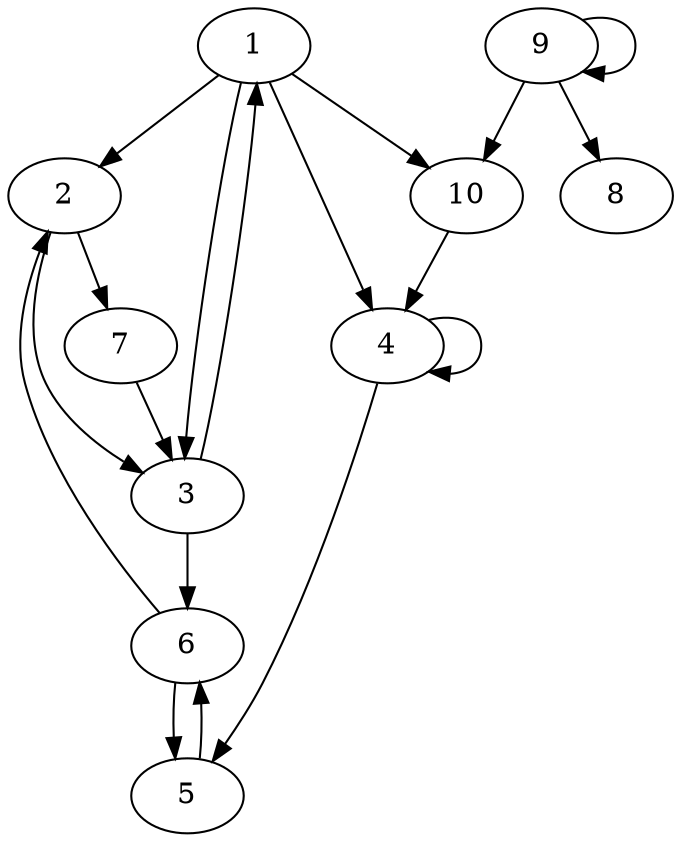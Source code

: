 digraph C {
1 -> 2
2 -> 3
1 -> 3
3 -> 1
1 -> 4
4 -> 5
4 -> 4
5 -> 6
6 -> 2
6 -> 5
2 -> 7
7 -> 3
3 -> 6
9 -> 8
1 -> 10
9 -> 10
10 -> 4
9 -> 9
}